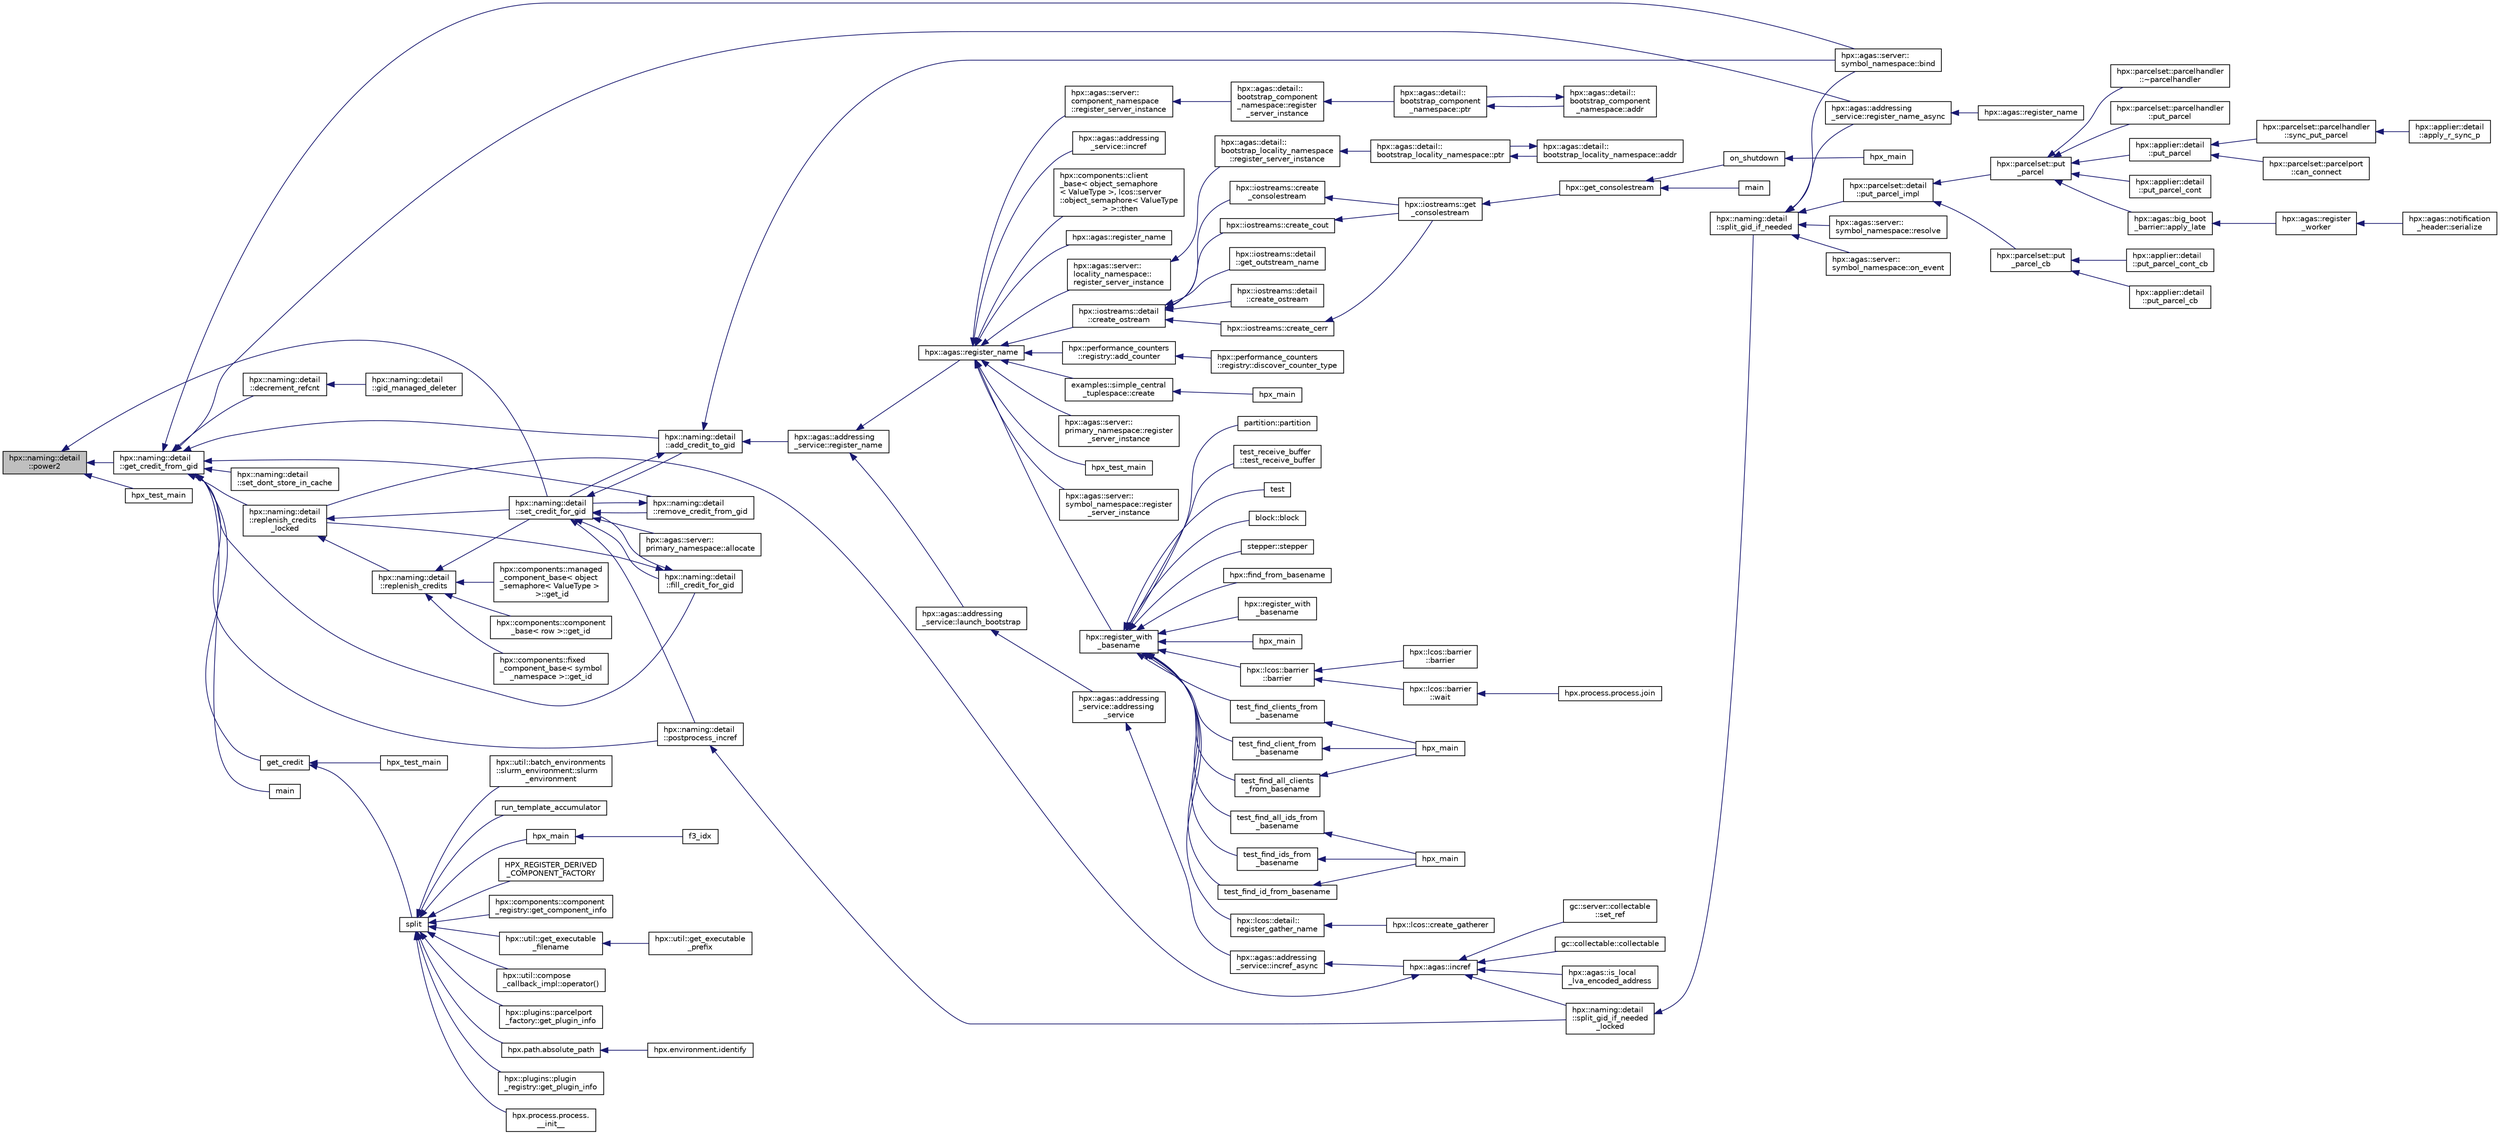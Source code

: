 digraph "hpx::naming::detail::power2"
{
  edge [fontname="Helvetica",fontsize="10",labelfontname="Helvetica",labelfontsize="10"];
  node [fontname="Helvetica",fontsize="10",shape=record];
  rankdir="LR";
  Node2208 [label="hpx::naming::detail\l::power2",height=0.2,width=0.4,color="black", fillcolor="grey75", style="filled", fontcolor="black"];
  Node2208 -> Node2209 [dir="back",color="midnightblue",fontsize="10",style="solid",fontname="Helvetica"];
  Node2209 [label="hpx::naming::detail\l::get_credit_from_gid",height=0.2,width=0.4,color="black", fillcolor="white", style="filled",URL="$d5/d18/namespacehpx_1_1naming_1_1detail.html#ae3d27efe8c838d79e29020ed7c9fa25f"];
  Node2209 -> Node2210 [dir="back",color="midnightblue",fontsize="10",style="solid",fontname="Helvetica"];
  Node2210 [label="hpx::agas::addressing\l_service::register_name_async",height=0.2,width=0.4,color="black", fillcolor="white", style="filled",URL="$db/d58/structhpx_1_1agas_1_1addressing__service.html#adfd0ce835927a3c0396b6fc9e9fbb3cf"];
  Node2210 -> Node2211 [dir="back",color="midnightblue",fontsize="10",style="solid",fontname="Helvetica"];
  Node2211 [label="hpx::agas::register_name",height=0.2,width=0.4,color="black", fillcolor="white", style="filled",URL="$dc/d54/namespacehpx_1_1agas.html#adc43905ef74ad9948375f3948b64fc2f"];
  Node2209 -> Node2212 [dir="back",color="midnightblue",fontsize="10",style="solid",fontname="Helvetica"];
  Node2212 [label="get_credit",height=0.2,width=0.4,color="black", fillcolor="white", style="filled",URL="$d6/d80/credit__exhaustion_8cpp.html#ae2c2669500f541428b27b615ec90009e"];
  Node2212 -> Node2213 [dir="back",color="midnightblue",fontsize="10",style="solid",fontname="Helvetica"];
  Node2213 [label="split",height=0.2,width=0.4,color="black", fillcolor="white", style="filled",URL="$d6/d80/credit__exhaustion_8cpp.html#a072578cb13455cb764cacd96311eda6b"];
  Node2213 -> Node2214 [dir="back",color="midnightblue",fontsize="10",style="solid",fontname="Helvetica"];
  Node2214 [label="hpx_main",height=0.2,width=0.4,color="black", fillcolor="white", style="filled",URL="$d4/d7b/hpx__start_8hpp.html#aefd26dd818037509b2241068d57e3e1d"];
  Node2214 -> Node2215 [dir="back",color="midnightblue",fontsize="10",style="solid",fontname="Helvetica"];
  Node2215 [label="f3_idx",height=0.2,width=0.4,color="black", fillcolor="white", style="filled",URL="$d8/dd8/fold_8cpp.html#ae40ec3e184971f36ec70b5d7bebecc64"];
  Node2213 -> Node2216 [dir="back",color="midnightblue",fontsize="10",style="solid",fontname="Helvetica"];
  Node2216 [label="HPX_REGISTER_DERIVED\l_COMPONENT_FACTORY",height=0.2,width=0.4,color="black", fillcolor="white", style="filled",URL="$d8/daf/arithmetics__counter_8cpp.html#a54fbbdc0d71389dab718b6e59589f4e5"];
  Node2213 -> Node2217 [dir="back",color="midnightblue",fontsize="10",style="solid",fontname="Helvetica"];
  Node2217 [label="hpx::components::component\l_registry::get_component_info",height=0.2,width=0.4,color="black", fillcolor="white", style="filled",URL="$de/da5/structhpx_1_1components_1_1component__registry.html#a12bb12c156afc3b514f5ae5aed45090f",tooltip="Return the ini-information for all contained components. "];
  Node2213 -> Node2218 [dir="back",color="midnightblue",fontsize="10",style="solid",fontname="Helvetica"];
  Node2218 [label="hpx::util::get_executable\l_filename",height=0.2,width=0.4,color="black", fillcolor="white", style="filled",URL="$df/dad/namespacehpx_1_1util.html#ae52352b653e62149ca19091af4fd22c9"];
  Node2218 -> Node2219 [dir="back",color="midnightblue",fontsize="10",style="solid",fontname="Helvetica"];
  Node2219 [label="hpx::util::get_executable\l_prefix",height=0.2,width=0.4,color="black", fillcolor="white", style="filled",URL="$df/dad/namespacehpx_1_1util.html#a8fe3b30c3533a1e2f50c3101aae6f72e"];
  Node2213 -> Node2220 [dir="back",color="midnightblue",fontsize="10",style="solid",fontname="Helvetica"];
  Node2220 [label="hpx::util::compose\l_callback_impl::operator()",height=0.2,width=0.4,color="black", fillcolor="white", style="filled",URL="$d0/d19/classhpx_1_1util_1_1compose__callback__impl.html#a18cb82da027db8bc0f85ca3f32f1912a"];
  Node2213 -> Node2221 [dir="back",color="midnightblue",fontsize="10",style="solid",fontname="Helvetica"];
  Node2221 [label="hpx::plugins::parcelport\l_factory::get_plugin_info",height=0.2,width=0.4,color="black", fillcolor="white", style="filled",URL="$d2/d50/structhpx_1_1plugins_1_1parcelport__factory.html#ae0bfc9ba44b48f0fab21ce8ad91f98aa"];
  Node2213 -> Node2222 [dir="back",color="midnightblue",fontsize="10",style="solid",fontname="Helvetica"];
  Node2222 [label="hpx.path.absolute_path",height=0.2,width=0.4,color="black", fillcolor="white", style="filled",URL="$d1/d2c/namespacehpx_1_1path.html#a1dbdcf517424ed5dc06b9bad1fad4049"];
  Node2222 -> Node2223 [dir="back",color="midnightblue",fontsize="10",style="solid",fontname="Helvetica"];
  Node2223 [label="hpx.environment.identify",height=0.2,width=0.4,color="black", fillcolor="white", style="filled",URL="$dd/d01/namespacehpx_1_1environment.html#a4c9b221f61aefe1efa8de3b6a78c5e24"];
  Node2213 -> Node2224 [dir="back",color="midnightblue",fontsize="10",style="solid",fontname="Helvetica"];
  Node2224 [label="hpx::plugins::plugin\l_registry::get_plugin_info",height=0.2,width=0.4,color="black", fillcolor="white", style="filled",URL="$d2/d92/structhpx_1_1plugins_1_1plugin__registry.html#ac91702c64cc8940454562390d79e341f",tooltip="Return the ini-information for all contained components. "];
  Node2213 -> Node2225 [dir="back",color="midnightblue",fontsize="10",style="solid",fontname="Helvetica"];
  Node2225 [label="hpx.process.process.\l__init__",height=0.2,width=0.4,color="black", fillcolor="white", style="filled",URL="$d3/d41/classhpx_1_1process_1_1process.html#a8c96317a0d57a9dfd75375b25e434b8b"];
  Node2213 -> Node2226 [dir="back",color="midnightblue",fontsize="10",style="solid",fontname="Helvetica"];
  Node2226 [label="hpx::util::batch_environments\l::slurm_environment::slurm\l_environment",height=0.2,width=0.4,color="black", fillcolor="white", style="filled",URL="$d6/d6c/structhpx_1_1util_1_1batch__environments_1_1slurm__environment.html#a7f8b4905f9cdf42827a12df05c711519"];
  Node2213 -> Node2227 [dir="back",color="midnightblue",fontsize="10",style="solid",fontname="Helvetica"];
  Node2227 [label="run_template_accumulator",height=0.2,width=0.4,color="black", fillcolor="white", style="filled",URL="$df/d93/template__accumulator__client_8cpp.html#a9cafe181e8071028fe20e072c15848e9"];
  Node2212 -> Node2228 [dir="back",color="midnightblue",fontsize="10",style="solid",fontname="Helvetica"];
  Node2228 [label="hpx_test_main",height=0.2,width=0.4,color="black", fillcolor="white", style="filled",URL="$d6/d80/credit__exhaustion_8cpp.html#a9a1c75cfa4bc8637fb9e22dfdca0891a"];
  Node2209 -> Node2229 [dir="back",color="midnightblue",fontsize="10",style="solid",fontname="Helvetica"];
  Node2229 [label="main",height=0.2,width=0.4,color="black", fillcolor="white", style="filled",URL="$da/dde/future__serialization__1898_8cpp.html#ae66f6b31b5ad750f1fe042a706a4e3d4"];
  Node2209 -> Node2230 [dir="back",color="midnightblue",fontsize="10",style="solid",fontname="Helvetica"];
  Node2230 [label="hpx::naming::detail\l::decrement_refcnt",height=0.2,width=0.4,color="black", fillcolor="white", style="filled",URL="$d5/d18/namespacehpx_1_1naming_1_1detail.html#a63ddb380473bdb8a186686ffe718b6e2"];
  Node2230 -> Node2231 [dir="back",color="midnightblue",fontsize="10",style="solid",fontname="Helvetica"];
  Node2231 [label="hpx::naming::detail\l::gid_managed_deleter",height=0.2,width=0.4,color="black", fillcolor="white", style="filled",URL="$d5/d18/namespacehpx_1_1naming_1_1detail.html#a4a5ba88a0340322e30f2d7b160a4568f"];
  Node2209 -> Node2232 [dir="back",color="midnightblue",fontsize="10",style="solid",fontname="Helvetica"];
  Node2232 [label="hpx::naming::detail\l::postprocess_incref",height=0.2,width=0.4,color="black", fillcolor="white", style="filled",URL="$d5/d18/namespacehpx_1_1naming_1_1detail.html#a9d2708b2b1a4087d64195137b077ef1d"];
  Node2232 -> Node2233 [dir="back",color="midnightblue",fontsize="10",style="solid",fontname="Helvetica"];
  Node2233 [label="hpx::naming::detail\l::split_gid_if_needed\l_locked",height=0.2,width=0.4,color="black", fillcolor="white", style="filled",URL="$d5/d18/namespacehpx_1_1naming_1_1detail.html#a8a41d874bb719f702a76d483293d9d56"];
  Node2233 -> Node2234 [dir="back",color="midnightblue",fontsize="10",style="solid",fontname="Helvetica"];
  Node2234 [label="hpx::naming::detail\l::split_gid_if_needed",height=0.2,width=0.4,color="black", fillcolor="white", style="filled",URL="$d5/d18/namespacehpx_1_1naming_1_1detail.html#a106949fcb9087fb6bdca67d048d6568f"];
  Node2234 -> Node2210 [dir="back",color="midnightblue",fontsize="10",style="solid",fontname="Helvetica"];
  Node2234 -> Node2235 [dir="back",color="midnightblue",fontsize="10",style="solid",fontname="Helvetica"];
  Node2235 [label="hpx::parcelset::detail\l::put_parcel_impl",height=0.2,width=0.4,color="black", fillcolor="white", style="filled",URL="$dc/d4e/namespacehpx_1_1parcelset_1_1detail.html#a0dfe29365976960c7f5db6388e8ce603"];
  Node2235 -> Node2236 [dir="back",color="midnightblue",fontsize="10",style="solid",fontname="Helvetica"];
  Node2236 [label="hpx::parcelset::put\l_parcel",height=0.2,width=0.4,color="black", fillcolor="white", style="filled",URL="$d4/d41/namespacehpx_1_1parcelset.html#a53a9f5c6cf260dc8d06d194c96182b65"];
  Node2236 -> Node2237 [dir="back",color="midnightblue",fontsize="10",style="solid",fontname="Helvetica"];
  Node2237 [label="hpx::applier::detail\l::put_parcel",height=0.2,width=0.4,color="black", fillcolor="white", style="filled",URL="$d1/d2a/namespacehpx_1_1applier_1_1detail.html#a4d568b8071bb894a09fabfba232c2663"];
  Node2237 -> Node2238 [dir="back",color="midnightblue",fontsize="10",style="solid",fontname="Helvetica"];
  Node2238 [label="hpx::parcelset::parcelhandler\l::sync_put_parcel",height=0.2,width=0.4,color="black", fillcolor="white", style="filled",URL="$d4/d2f/classhpx_1_1parcelset_1_1parcelhandler.html#ad478f8b244ec822fcbcb84aa67b17497"];
  Node2238 -> Node2239 [dir="back",color="midnightblue",fontsize="10",style="solid",fontname="Helvetica"];
  Node2239 [label="hpx::applier::detail\l::apply_r_sync_p",height=0.2,width=0.4,color="black", fillcolor="white", style="filled",URL="$d1/d2a/namespacehpx_1_1applier_1_1detail.html#ab69485311adeb590afa621a4b4be595d"];
  Node2237 -> Node2240 [dir="back",color="midnightblue",fontsize="10",style="solid",fontname="Helvetica"];
  Node2240 [label="hpx::parcelset::parcelport\l::can_connect",height=0.2,width=0.4,color="black", fillcolor="white", style="filled",URL="$d9/d67/classhpx_1_1parcelset_1_1parcelport.html#a68bd6750625124e4de6309e74283a767"];
  Node2236 -> Node2241 [dir="back",color="midnightblue",fontsize="10",style="solid",fontname="Helvetica"];
  Node2241 [label="hpx::applier::detail\l::put_parcel_cont",height=0.2,width=0.4,color="black", fillcolor="white", style="filled",URL="$d1/d2a/namespacehpx_1_1applier_1_1detail.html#aa5119ce6a8f642d2bacf23dc42ade0f9"];
  Node2236 -> Node2242 [dir="back",color="midnightblue",fontsize="10",style="solid",fontname="Helvetica"];
  Node2242 [label="hpx::agas::big_boot\l_barrier::apply_late",height=0.2,width=0.4,color="black", fillcolor="white", style="filled",URL="$d8/db6/structhpx_1_1agas_1_1big__boot__barrier.html#a9148a04a25bea5a37d77b3ff20e1ebfb"];
  Node2242 -> Node2243 [dir="back",color="midnightblue",fontsize="10",style="solid",fontname="Helvetica"];
  Node2243 [label="hpx::agas::register\l_worker",height=0.2,width=0.4,color="black", fillcolor="white", style="filled",URL="$dc/d54/namespacehpx_1_1agas.html#a3c98dc053a97fca0f3f3b5719d9f8336"];
  Node2243 -> Node2244 [dir="back",color="midnightblue",fontsize="10",style="solid",fontname="Helvetica"];
  Node2244 [label="hpx::agas::notification\l_header::serialize",height=0.2,width=0.4,color="black", fillcolor="white", style="filled",URL="$de/dae/structhpx_1_1agas_1_1notification__header.html#aa028cf0e80baf9259523c340c4568634"];
  Node2236 -> Node2245 [dir="back",color="midnightblue",fontsize="10",style="solid",fontname="Helvetica"];
  Node2245 [label="hpx::parcelset::parcelhandler\l::~parcelhandler",height=0.2,width=0.4,color="black", fillcolor="white", style="filled",URL="$d4/d2f/classhpx_1_1parcelset_1_1parcelhandler.html#a938c1c4259b1be845dc0197465969a17"];
  Node2236 -> Node2246 [dir="back",color="midnightblue",fontsize="10",style="solid",fontname="Helvetica"];
  Node2246 [label="hpx::parcelset::parcelhandler\l::put_parcel",height=0.2,width=0.4,color="black", fillcolor="white", style="filled",URL="$d4/d2f/classhpx_1_1parcelset_1_1parcelhandler.html#aad45344f98c3f15456325c7270ae5ade"];
  Node2235 -> Node2247 [dir="back",color="midnightblue",fontsize="10",style="solid",fontname="Helvetica"];
  Node2247 [label="hpx::parcelset::put\l_parcel_cb",height=0.2,width=0.4,color="black", fillcolor="white", style="filled",URL="$d4/d41/namespacehpx_1_1parcelset.html#a44a60f48094a44cbb7f52b7807dc56ff"];
  Node2247 -> Node2248 [dir="back",color="midnightblue",fontsize="10",style="solid",fontname="Helvetica"];
  Node2248 [label="hpx::applier::detail\l::put_parcel_cb",height=0.2,width=0.4,color="black", fillcolor="white", style="filled",URL="$d1/d2a/namespacehpx_1_1applier_1_1detail.html#a96b7471f7a59fa4d3d298e562507c339"];
  Node2247 -> Node2249 [dir="back",color="midnightblue",fontsize="10",style="solid",fontname="Helvetica"];
  Node2249 [label="hpx::applier::detail\l::put_parcel_cont_cb",height=0.2,width=0.4,color="black", fillcolor="white", style="filled",URL="$d1/d2a/namespacehpx_1_1applier_1_1detail.html#acb5d7569cd53998c51e4b48f09d62e83"];
  Node2234 -> Node2250 [dir="back",color="midnightblue",fontsize="10",style="solid",fontname="Helvetica"];
  Node2250 [label="hpx::agas::server::\lsymbol_namespace::bind",height=0.2,width=0.4,color="black", fillcolor="white", style="filled",URL="$dc/da6/structhpx_1_1agas_1_1server_1_1symbol__namespace.html#a229ead0876ac8c5754793a2ca68de559"];
  Node2234 -> Node2251 [dir="back",color="midnightblue",fontsize="10",style="solid",fontname="Helvetica"];
  Node2251 [label="hpx::agas::server::\lsymbol_namespace::resolve",height=0.2,width=0.4,color="black", fillcolor="white", style="filled",URL="$dc/da6/structhpx_1_1agas_1_1server_1_1symbol__namespace.html#aec3fc24e40dc96142eb77537945e92d5"];
  Node2234 -> Node2252 [dir="back",color="midnightblue",fontsize="10",style="solid",fontname="Helvetica"];
  Node2252 [label="hpx::agas::server::\lsymbol_namespace::on_event",height=0.2,width=0.4,color="black", fillcolor="white", style="filled",URL="$dc/da6/structhpx_1_1agas_1_1server_1_1symbol__namespace.html#abbfcf18e8d40612e4fa618a39a2fc492"];
  Node2209 -> Node2253 [dir="back",color="midnightblue",fontsize="10",style="solid",fontname="Helvetica"];
  Node2253 [label="hpx::naming::detail\l::replenish_credits\l_locked",height=0.2,width=0.4,color="black", fillcolor="white", style="filled",URL="$d5/d18/namespacehpx_1_1naming_1_1detail.html#a011ed4fa9a2f4d4319adc54943fa03d6"];
  Node2253 -> Node2254 [dir="back",color="midnightblue",fontsize="10",style="solid",fontname="Helvetica"];
  Node2254 [label="hpx::naming::detail\l::replenish_credits",height=0.2,width=0.4,color="black", fillcolor="white", style="filled",URL="$d5/d18/namespacehpx_1_1naming_1_1detail.html#aab806d937bd01894af129d3d3cbb22f4"];
  Node2254 -> Node2255 [dir="back",color="midnightblue",fontsize="10",style="solid",fontname="Helvetica"];
  Node2255 [label="hpx::components::component\l_base\< row \>::get_id",height=0.2,width=0.4,color="black", fillcolor="white", style="filled",URL="$d2/de6/classhpx_1_1components_1_1component__base.html#a4c8fd93514039bdf01c48d66d82b19cd"];
  Node2254 -> Node2256 [dir="back",color="midnightblue",fontsize="10",style="solid",fontname="Helvetica"];
  Node2256 [label="hpx::components::fixed\l_component_base\< symbol\l_namespace \>::get_id",height=0.2,width=0.4,color="black", fillcolor="white", style="filled",URL="$df/dfd/classhpx_1_1components_1_1fixed__component__base.html#a3066d2c2779a65cd20ce98b87e4dd4c2"];
  Node2254 -> Node2257 [dir="back",color="midnightblue",fontsize="10",style="solid",fontname="Helvetica"];
  Node2257 [label="hpx::components::managed\l_component_base\< object\l_semaphore\< ValueType \>\l \>::get_id",height=0.2,width=0.4,color="black", fillcolor="white", style="filled",URL="$d1/d7b/classhpx_1_1components_1_1managed__component__base.html#ac026850ad861e1da5393943cf5751708"];
  Node2254 -> Node2258 [dir="back",color="midnightblue",fontsize="10",style="solid",fontname="Helvetica"];
  Node2258 [label="hpx::naming::detail\l::set_credit_for_gid",height=0.2,width=0.4,color="black", fillcolor="white", style="filled",URL="$d5/d18/namespacehpx_1_1naming_1_1detail.html#a87703193ff814a4e1c912e98e655ec51"];
  Node2258 -> Node2232 [dir="back",color="midnightblue",fontsize="10",style="solid",fontname="Helvetica"];
  Node2258 -> Node2259 [dir="back",color="midnightblue",fontsize="10",style="solid",fontname="Helvetica"];
  Node2259 [label="hpx::naming::detail\l::add_credit_to_gid",height=0.2,width=0.4,color="black", fillcolor="white", style="filled",URL="$d5/d18/namespacehpx_1_1naming_1_1detail.html#ab13848a91587535a393be4def980e832"];
  Node2259 -> Node2260 [dir="back",color="midnightblue",fontsize="10",style="solid",fontname="Helvetica"];
  Node2260 [label="hpx::agas::addressing\l_service::register_name",height=0.2,width=0.4,color="black", fillcolor="white", style="filled",URL="$db/d58/structhpx_1_1agas_1_1addressing__service.html#a5929d7fd681a5ed692bfbeaa503fc32d",tooltip="Register a global name with a global address (id) "];
  Node2260 -> Node2261 [dir="back",color="midnightblue",fontsize="10",style="solid",fontname="Helvetica"];
  Node2261 [label="hpx::agas::addressing\l_service::launch_bootstrap",height=0.2,width=0.4,color="black", fillcolor="white", style="filled",URL="$db/d58/structhpx_1_1agas_1_1addressing__service.html#a664380be3597d3ca31677b2ae5800e76"];
  Node2261 -> Node2262 [dir="back",color="midnightblue",fontsize="10",style="solid",fontname="Helvetica"];
  Node2262 [label="hpx::agas::addressing\l_service::addressing\l_service",height=0.2,width=0.4,color="black", fillcolor="white", style="filled",URL="$db/d58/structhpx_1_1agas_1_1addressing__service.html#a4cd885b12c530009f44f7372c197d54f"];
  Node2262 -> Node2263 [dir="back",color="midnightblue",fontsize="10",style="solid",fontname="Helvetica"];
  Node2263 [label="hpx::agas::addressing\l_service::incref_async",height=0.2,width=0.4,color="black", fillcolor="white", style="filled",URL="$db/d58/structhpx_1_1agas_1_1addressing__service.html#adae9df2634cf648f129f203c3678c1c1",tooltip="Increment the global reference count for the given id. "];
  Node2263 -> Node2264 [dir="back",color="midnightblue",fontsize="10",style="solid",fontname="Helvetica"];
  Node2264 [label="hpx::agas::incref",height=0.2,width=0.4,color="black", fillcolor="white", style="filled",URL="$dc/d54/namespacehpx_1_1agas.html#aad81d2ea721c1a5692e243ef07bf164f"];
  Node2264 -> Node2265 [dir="back",color="midnightblue",fontsize="10",style="solid",fontname="Helvetica"];
  Node2265 [label="hpx::agas::is_local\l_lva_encoded_address",height=0.2,width=0.4,color="black", fillcolor="white", style="filled",URL="$dc/d54/namespacehpx_1_1agas.html#abb5e5584ed3b536ace8e3f58415e24c2"];
  Node2264 -> Node2266 [dir="back",color="midnightblue",fontsize="10",style="solid",fontname="Helvetica"];
  Node2266 [label="gc::server::collectable\l::set_ref",height=0.2,width=0.4,color="black", fillcolor="white", style="filled",URL="$da/d76/structgc_1_1server_1_1collectable.html#a8e123e39f5a85da593dc15b5f872748d"];
  Node2264 -> Node2267 [dir="back",color="midnightblue",fontsize="10",style="solid",fontname="Helvetica"];
  Node2267 [label="gc::collectable::collectable",height=0.2,width=0.4,color="black", fillcolor="white", style="filled",URL="$da/d23/structgc_1_1collectable.html#a9ac791be34891330ff8192ac2ef68c7c"];
  Node2264 -> Node2233 [dir="back",color="midnightblue",fontsize="10",style="solid",fontname="Helvetica"];
  Node2264 -> Node2253 [dir="back",color="midnightblue",fontsize="10",style="solid",fontname="Helvetica"];
  Node2260 -> Node2268 [dir="back",color="midnightblue",fontsize="10",style="solid",fontname="Helvetica"];
  Node2268 [label="hpx::agas::register_name",height=0.2,width=0.4,color="black", fillcolor="white", style="filled",URL="$dc/d54/namespacehpx_1_1agas.html#a3812793adbf5e7d8c6b468595ac0823f"];
  Node2268 -> Node2269 [dir="back",color="midnightblue",fontsize="10",style="solid",fontname="Helvetica"];
  Node2269 [label="hpx::register_with\l_basename",height=0.2,width=0.4,color="black", fillcolor="white", style="filled",URL="$d8/d83/namespacehpx.html#acf88178dc8c98cb0d7396325b3ccffdd",tooltip="Register the given id using the given base name. "];
  Node2269 -> Node2270 [dir="back",color="midnightblue",fontsize="10",style="solid",fontname="Helvetica"];
  Node2270 [label="stepper::stepper",height=0.2,width=0.4,color="black", fillcolor="white", style="filled",URL="$d0/da6/structstepper.html#a3d3b661e2502d80c80775c190f5585e2"];
  Node2269 -> Node2271 [dir="back",color="midnightblue",fontsize="10",style="solid",fontname="Helvetica"];
  Node2271 [label="hpx::lcos::barrier\l::barrier",height=0.2,width=0.4,color="black", fillcolor="white", style="filled",URL="$d9/dab/classhpx_1_1lcos_1_1barrier.html#ae8e5bad1b2828970404b5d280137d579"];
  Node2271 -> Node2272 [dir="back",color="midnightblue",fontsize="10",style="solid",fontname="Helvetica"];
  Node2272 [label="hpx::lcos::barrier\l::barrier",height=0.2,width=0.4,color="black", fillcolor="white", style="filled",URL="$d9/dab/classhpx_1_1lcos_1_1barrier.html#a8a9fc05508fad7cd1d8014bee0e1d221"];
  Node2271 -> Node2273 [dir="back",color="midnightblue",fontsize="10",style="solid",fontname="Helvetica"];
  Node2273 [label="hpx::lcos::barrier\l::wait",height=0.2,width=0.4,color="black", fillcolor="white", style="filled",URL="$d9/dab/classhpx_1_1lcos_1_1barrier.html#a1fcac5ce49dd1b9800affc8c8b84e4c9"];
  Node2273 -> Node2274 [dir="back",color="midnightblue",fontsize="10",style="solid",fontname="Helvetica"];
  Node2274 [label="hpx.process.process.join",height=0.2,width=0.4,color="black", fillcolor="white", style="filled",URL="$d3/d41/classhpx_1_1process_1_1process.html#acc7ec4687f3bf5ae121ef7b494d991d8"];
  Node2269 -> Node2275 [dir="back",color="midnightblue",fontsize="10",style="solid",fontname="Helvetica"];
  Node2275 [label="hpx::find_from_basename",height=0.2,width=0.4,color="black", fillcolor="white", style="filled",URL="$d8/d83/namespacehpx.html#a02d4c4317d9d663b22c2e47aab0b56df",tooltip="Return registered id from the given base name and sequence number. "];
  Node2269 -> Node2276 [dir="back",color="midnightblue",fontsize="10",style="solid",fontname="Helvetica"];
  Node2276 [label="hpx::register_with\l_basename",height=0.2,width=0.4,color="black", fillcolor="white", style="filled",URL="$d8/d83/namespacehpx.html#a09a6c6ffc84d21df225c3f5730de31d0"];
  Node2269 -> Node2277 [dir="back",color="midnightblue",fontsize="10",style="solid",fontname="Helvetica"];
  Node2277 [label="hpx_main",height=0.2,width=0.4,color="black", fillcolor="white", style="filled",URL="$db/d8d/duplicate__id__registration__1596_8cpp.html#aefd26dd818037509b2241068d57e3e1d"];
  Node2269 -> Node2278 [dir="back",color="midnightblue",fontsize="10",style="solid",fontname="Helvetica"];
  Node2278 [label="test_find_all_clients\l_from_basename",height=0.2,width=0.4,color="black", fillcolor="white", style="filled",URL="$dc/d15/find__clients__from__prefix_8cpp.html#aa57a9747db04f3feb78e2e423232d1f9"];
  Node2278 -> Node2279 [dir="back",color="midnightblue",fontsize="10",style="solid",fontname="Helvetica"];
  Node2279 [label="hpx_main",height=0.2,width=0.4,color="black", fillcolor="white", style="filled",URL="$dc/d15/find__clients__from__prefix_8cpp.html#aefd26dd818037509b2241068d57e3e1d"];
  Node2269 -> Node2280 [dir="back",color="midnightblue",fontsize="10",style="solid",fontname="Helvetica"];
  Node2280 [label="test_find_clients_from\l_basename",height=0.2,width=0.4,color="black", fillcolor="white", style="filled",URL="$dc/d15/find__clients__from__prefix_8cpp.html#a6fef840f56014443521cc99c2d9d781c"];
  Node2280 -> Node2279 [dir="back",color="midnightblue",fontsize="10",style="solid",fontname="Helvetica"];
  Node2269 -> Node2281 [dir="back",color="midnightblue",fontsize="10",style="solid",fontname="Helvetica"];
  Node2281 [label="test_find_client_from\l_basename",height=0.2,width=0.4,color="black", fillcolor="white", style="filled",URL="$dc/d15/find__clients__from__prefix_8cpp.html#a61a7f45bc9dd018d57ea2230824dab25"];
  Node2281 -> Node2279 [dir="back",color="midnightblue",fontsize="10",style="solid",fontname="Helvetica"];
  Node2269 -> Node2282 [dir="back",color="midnightblue",fontsize="10",style="solid",fontname="Helvetica"];
  Node2282 [label="test_find_all_ids_from\l_basename",height=0.2,width=0.4,color="black", fillcolor="white", style="filled",URL="$dc/df3/find__ids__from__prefix_8cpp.html#a369302d85871c563e109f575d4c3d29c"];
  Node2282 -> Node2283 [dir="back",color="midnightblue",fontsize="10",style="solid",fontname="Helvetica"];
  Node2283 [label="hpx_main",height=0.2,width=0.4,color="black", fillcolor="white", style="filled",URL="$dc/df3/find__ids__from__prefix_8cpp.html#aefd26dd818037509b2241068d57e3e1d"];
  Node2269 -> Node2284 [dir="back",color="midnightblue",fontsize="10",style="solid",fontname="Helvetica"];
  Node2284 [label="test_find_ids_from\l_basename",height=0.2,width=0.4,color="black", fillcolor="white", style="filled",URL="$dc/df3/find__ids__from__prefix_8cpp.html#a4526a7a41c258e2aedcdabd4ece4f4ba"];
  Node2284 -> Node2283 [dir="back",color="midnightblue",fontsize="10",style="solid",fontname="Helvetica"];
  Node2269 -> Node2285 [dir="back",color="midnightblue",fontsize="10",style="solid",fontname="Helvetica"];
  Node2285 [label="test_find_id_from_basename",height=0.2,width=0.4,color="black", fillcolor="white", style="filled",URL="$dc/df3/find__ids__from__prefix_8cpp.html#a35b932e250f78d774db87c971e42adce"];
  Node2285 -> Node2283 [dir="back",color="midnightblue",fontsize="10",style="solid",fontname="Helvetica"];
  Node2269 -> Node2286 [dir="back",color="midnightblue",fontsize="10",style="solid",fontname="Helvetica"];
  Node2286 [label="hpx::lcos::detail::\lregister_gather_name",height=0.2,width=0.4,color="black", fillcolor="white", style="filled",URL="$d4/d6c/namespacehpx_1_1lcos_1_1detail.html#afb3d3eafe04150308d004869a96242b3"];
  Node2286 -> Node2287 [dir="back",color="midnightblue",fontsize="10",style="solid",fontname="Helvetica"];
  Node2287 [label="hpx::lcos::create_gatherer",height=0.2,width=0.4,color="black", fillcolor="white", style="filled",URL="$d2/dc9/namespacehpx_1_1lcos.html#aaa3e2a825ca566eee4e3c0cfc19b5dc3"];
  Node2269 -> Node2288 [dir="back",color="midnightblue",fontsize="10",style="solid",fontname="Helvetica"];
  Node2288 [label="partition::partition",height=0.2,width=0.4,color="black", fillcolor="white", style="filled",URL="$d3/d98/structpartition.html#a949115c70a8ed7802ec756677063507b"];
  Node2269 -> Node2289 [dir="back",color="midnightblue",fontsize="10",style="solid",fontname="Helvetica"];
  Node2289 [label="test_receive_buffer\l::test_receive_buffer",height=0.2,width=0.4,color="black", fillcolor="white", style="filled",URL="$d1/d2e/structtest__receive__buffer.html#a501e8703c3a9d33b23c67cc3782a3052"];
  Node2269 -> Node2290 [dir="back",color="midnightblue",fontsize="10",style="solid",fontname="Helvetica"];
  Node2290 [label="test",height=0.2,width=0.4,color="black", fillcolor="white", style="filled",URL="$db/d95/register__with__basename__1804_8cpp.html#ae1a3968e7947464bee7714f6d43b7002"];
  Node2269 -> Node2291 [dir="back",color="midnightblue",fontsize="10",style="solid",fontname="Helvetica"];
  Node2291 [label="block::block",height=0.2,width=0.4,color="black", fillcolor="white", style="filled",URL="$d1/d7f/structblock.html#ad2fe04030b850ffa3f213c85f848c0c9"];
  Node2268 -> Node2292 [dir="back",color="midnightblue",fontsize="10",style="solid",fontname="Helvetica"];
  Node2292 [label="hpx::agas::addressing\l_service::incref",height=0.2,width=0.4,color="black", fillcolor="white", style="filled",URL="$db/d58/structhpx_1_1agas_1_1addressing__service.html#a77add8ef493b3ff577876bbbde8b2ead"];
  Node2268 -> Node2293 [dir="back",color="midnightblue",fontsize="10",style="solid",fontname="Helvetica"];
  Node2293 [label="hpx::components::client\l_base\< object_semaphore\l\< ValueType \>, lcos::server\l::object_semaphore\< ValueType\l \> \>::then",height=0.2,width=0.4,color="black", fillcolor="white", style="filled",URL="$d9/dad/classhpx_1_1components_1_1client__base.html#a195e205b5917c50455e9eab169045a2f"];
  Node2268 -> Node2294 [dir="back",color="midnightblue",fontsize="10",style="solid",fontname="Helvetica"];
  Node2294 [label="hpx::agas::server::\lcomponent_namespace\l::register_server_instance",height=0.2,width=0.4,color="black", fillcolor="white", style="filled",URL="$d4/dc8/structhpx_1_1agas_1_1server_1_1component__namespace.html#aa114cf679cc56f70c05ab18aff971ecb"];
  Node2294 -> Node2295 [dir="back",color="midnightblue",fontsize="10",style="solid",fontname="Helvetica"];
  Node2295 [label="hpx::agas::detail::\lbootstrap_component\l_namespace::register\l_server_instance",height=0.2,width=0.4,color="black", fillcolor="white", style="filled",URL="$d4/db7/structhpx_1_1agas_1_1detail_1_1bootstrap__component__namespace.html#abbc31dcbeb87361092d40afcfbd456b8"];
  Node2295 -> Node2296 [dir="back",color="midnightblue",fontsize="10",style="solid",fontname="Helvetica"];
  Node2296 [label="hpx::agas::detail::\lbootstrap_component\l_namespace::ptr",height=0.2,width=0.4,color="black", fillcolor="white", style="filled",URL="$d4/db7/structhpx_1_1agas_1_1detail_1_1bootstrap__component__namespace.html#a2ddc1b51e40d6b5c32f7eeba52a7527d"];
  Node2296 -> Node2297 [dir="back",color="midnightblue",fontsize="10",style="solid",fontname="Helvetica"];
  Node2297 [label="hpx::agas::detail::\lbootstrap_component\l_namespace::addr",height=0.2,width=0.4,color="black", fillcolor="white", style="filled",URL="$d4/db7/structhpx_1_1agas_1_1detail_1_1bootstrap__component__namespace.html#a4947343cef580d3a72f9fcb6803a54b1"];
  Node2297 -> Node2296 [dir="back",color="midnightblue",fontsize="10",style="solid",fontname="Helvetica"];
  Node2268 -> Node2298 [dir="back",color="midnightblue",fontsize="10",style="solid",fontname="Helvetica"];
  Node2298 [label="hpx::agas::register_name",height=0.2,width=0.4,color="black", fillcolor="white", style="filled",URL="$dc/d54/namespacehpx_1_1agas.html#a2430195ce3eb5a044693ffff42ac4124"];
  Node2268 -> Node2299 [dir="back",color="midnightblue",fontsize="10",style="solid",fontname="Helvetica"];
  Node2299 [label="hpx::agas::server::\llocality_namespace::\lregister_server_instance",height=0.2,width=0.4,color="black", fillcolor="white", style="filled",URL="$dc/d72/structhpx_1_1agas_1_1server_1_1locality__namespace.html#af1491746c7368e3824c99bc100f18734"];
  Node2299 -> Node2300 [dir="back",color="midnightblue",fontsize="10",style="solid",fontname="Helvetica"];
  Node2300 [label="hpx::agas::detail::\lbootstrap_locality_namespace\l::register_server_instance",height=0.2,width=0.4,color="black", fillcolor="white", style="filled",URL="$d2/d28/structhpx_1_1agas_1_1detail_1_1bootstrap__locality__namespace.html#ae300573bed5ba4de244854736bc93372"];
  Node2300 -> Node2301 [dir="back",color="midnightblue",fontsize="10",style="solid",fontname="Helvetica"];
  Node2301 [label="hpx::agas::detail::\lbootstrap_locality_namespace::ptr",height=0.2,width=0.4,color="black", fillcolor="white", style="filled",URL="$d2/d28/structhpx_1_1agas_1_1detail_1_1bootstrap__locality__namespace.html#a5d4dcef228d9a8e6040f2e404546a7b8"];
  Node2301 -> Node2302 [dir="back",color="midnightblue",fontsize="10",style="solid",fontname="Helvetica"];
  Node2302 [label="hpx::agas::detail::\lbootstrap_locality_namespace::addr",height=0.2,width=0.4,color="black", fillcolor="white", style="filled",URL="$d2/d28/structhpx_1_1agas_1_1detail_1_1bootstrap__locality__namespace.html#a6a5b1a39f25283d49aae9a42b5c4388a"];
  Node2302 -> Node2301 [dir="back",color="midnightblue",fontsize="10",style="solid",fontname="Helvetica"];
  Node2268 -> Node2303 [dir="back",color="midnightblue",fontsize="10",style="solid",fontname="Helvetica"];
  Node2303 [label="hpx::agas::server::\lprimary_namespace::register\l_server_instance",height=0.2,width=0.4,color="black", fillcolor="white", style="filled",URL="$d7/d3a/structhpx_1_1agas_1_1server_1_1primary__namespace.html#a8d3a53331e87a1a6a16a53a0f5c5d759"];
  Node2268 -> Node2304 [dir="back",color="midnightblue",fontsize="10",style="solid",fontname="Helvetica"];
  Node2304 [label="hpx_test_main",height=0.2,width=0.4,color="black", fillcolor="white", style="filled",URL="$d9/deb/refcnted__symbol__to__local__object_8cpp.html#a9a1c75cfa4bc8637fb9e22dfdca0891a"];
  Node2268 -> Node2305 [dir="back",color="midnightblue",fontsize="10",style="solid",fontname="Helvetica"];
  Node2305 [label="hpx::performance_counters\l::registry::add_counter",height=0.2,width=0.4,color="black", fillcolor="white", style="filled",URL="$d2/d02/classhpx_1_1performance__counters_1_1registry.html#a161780fff85c669515be3253f0e29fa5",tooltip="Add an existing performance counter instance to the registry. "];
  Node2305 -> Node2306 [dir="back",color="midnightblue",fontsize="10",style="solid",fontname="Helvetica"];
  Node2306 [label="hpx::performance_counters\l::registry::discover_counter_type",height=0.2,width=0.4,color="black", fillcolor="white", style="filled",URL="$d2/d02/classhpx_1_1performance__counters_1_1registry.html#af060ad9ba59fefe302c89bd8e80227d9"];
  Node2268 -> Node2307 [dir="back",color="midnightblue",fontsize="10",style="solid",fontname="Helvetica"];
  Node2307 [label="examples::simple_central\l_tuplespace::create",height=0.2,width=0.4,color="black", fillcolor="white", style="filled",URL="$d5/d1b/classexamples_1_1simple__central__tuplespace.html#a56c807f1fdd13e282e0ab8f45fdcf0b7"];
  Node2307 -> Node2308 [dir="back",color="midnightblue",fontsize="10",style="solid",fontname="Helvetica"];
  Node2308 [label="hpx_main",height=0.2,width=0.4,color="black", fillcolor="white", style="filled",URL="$d1/d7b/simple__central__tuplespace__client_8cpp.html#aefd26dd818037509b2241068d57e3e1d"];
  Node2268 -> Node2309 [dir="back",color="midnightblue",fontsize="10",style="solid",fontname="Helvetica"];
  Node2309 [label="hpx::iostreams::detail\l::create_ostream",height=0.2,width=0.4,color="black", fillcolor="white", style="filled",URL="$de/d26/namespacehpx_1_1iostreams_1_1detail.html#a2532c6c409d765cc96f0f062dd1807ea"];
  Node2309 -> Node2310 [dir="back",color="midnightblue",fontsize="10",style="solid",fontname="Helvetica"];
  Node2310 [label="hpx::iostreams::detail\l::get_outstream_name",height=0.2,width=0.4,color="black", fillcolor="white", style="filled",URL="$de/d26/namespacehpx_1_1iostreams_1_1detail.html#a4e5f42733aacfd1b6f845141cc8bd755"];
  Node2309 -> Node2311 [dir="back",color="midnightblue",fontsize="10",style="solid",fontname="Helvetica"];
  Node2311 [label="hpx::iostreams::detail\l::create_ostream",height=0.2,width=0.4,color="black", fillcolor="white", style="filled",URL="$de/d26/namespacehpx_1_1iostreams_1_1detail.html#a6a1ed0a7709d7cba5b0feb9d3752fb31"];
  Node2309 -> Node2312 [dir="back",color="midnightblue",fontsize="10",style="solid",fontname="Helvetica"];
  Node2312 [label="hpx::iostreams::create_cout",height=0.2,width=0.4,color="black", fillcolor="white", style="filled",URL="$dd/d1d/namespacehpx_1_1iostreams.html#a9a178fadf70f9b3c6f74274409a7bc69"];
  Node2312 -> Node2313 [dir="back",color="midnightblue",fontsize="10",style="solid",fontname="Helvetica"];
  Node2313 [label="hpx::iostreams::get\l_consolestream",height=0.2,width=0.4,color="black", fillcolor="white", style="filled",URL="$dd/d1d/namespacehpx_1_1iostreams.html#ac4a2ed792a4f5bdcb286ba83f5cd261d"];
  Node2313 -> Node2314 [dir="back",color="midnightblue",fontsize="10",style="solid",fontname="Helvetica"];
  Node2314 [label="hpx::get_consolestream",height=0.2,width=0.4,color="black", fillcolor="white", style="filled",URL="$d8/d83/namespacehpx.html#af305e0b2731f998440d87c7500187a11"];
  Node2314 -> Node2315 [dir="back",color="midnightblue",fontsize="10",style="solid",fontname="Helvetica"];
  Node2315 [label="main",height=0.2,width=0.4,color="black", fillcolor="white", style="filled",URL="$db/dd0/lost__output__2236_8cpp.html#a3c04138a5bfe5d72780bb7e82a18e627"];
  Node2314 -> Node2316 [dir="back",color="midnightblue",fontsize="10",style="solid",fontname="Helvetica"];
  Node2316 [label="on_shutdown",height=0.2,width=0.4,color="black", fillcolor="white", style="filled",URL="$de/d67/no__output__1173_8cpp.html#ada3655c097ed162539aadedb0de3673b"];
  Node2316 -> Node2317 [dir="back",color="midnightblue",fontsize="10",style="solid",fontname="Helvetica"];
  Node2317 [label="hpx_main",height=0.2,width=0.4,color="black", fillcolor="white", style="filled",URL="$de/d67/no__output__1173_8cpp.html#a4ca51ec94fa82421fc621b58eef7b01c"];
  Node2309 -> Node2318 [dir="back",color="midnightblue",fontsize="10",style="solid",fontname="Helvetica"];
  Node2318 [label="hpx::iostreams::create_cerr",height=0.2,width=0.4,color="black", fillcolor="white", style="filled",URL="$dd/d1d/namespacehpx_1_1iostreams.html#aecf4f2ddc53a24fe917ce7cca0bda378"];
  Node2318 -> Node2313 [dir="back",color="midnightblue",fontsize="10",style="solid",fontname="Helvetica"];
  Node2309 -> Node2319 [dir="back",color="midnightblue",fontsize="10",style="solid",fontname="Helvetica"];
  Node2319 [label="hpx::iostreams::create\l_consolestream",height=0.2,width=0.4,color="black", fillcolor="white", style="filled",URL="$dd/d1d/namespacehpx_1_1iostreams.html#ade2ebf54e04b80ddcf3c31dd0bad5ece"];
  Node2319 -> Node2313 [dir="back",color="midnightblue",fontsize="10",style="solid",fontname="Helvetica"];
  Node2268 -> Node2320 [dir="back",color="midnightblue",fontsize="10",style="solid",fontname="Helvetica"];
  Node2320 [label="hpx::agas::server::\lsymbol_namespace::register\l_server_instance",height=0.2,width=0.4,color="black", fillcolor="white", style="filled",URL="$dc/da6/structhpx_1_1agas_1_1server_1_1symbol__namespace.html#ac7de45f2a45cfccf925b88563f61efb0"];
  Node2259 -> Node2258 [dir="back",color="midnightblue",fontsize="10",style="solid",fontname="Helvetica"];
  Node2259 -> Node2250 [dir="back",color="midnightblue",fontsize="10",style="solid",fontname="Helvetica"];
  Node2258 -> Node2321 [dir="back",color="midnightblue",fontsize="10",style="solid",fontname="Helvetica"];
  Node2321 [label="hpx::naming::detail\l::remove_credit_from_gid",height=0.2,width=0.4,color="black", fillcolor="white", style="filled",URL="$d5/d18/namespacehpx_1_1naming_1_1detail.html#a3ccb4b028c2c757c0fabdfe58ac07e47"];
  Node2321 -> Node2258 [dir="back",color="midnightblue",fontsize="10",style="solid",fontname="Helvetica"];
  Node2258 -> Node2322 [dir="back",color="midnightblue",fontsize="10",style="solid",fontname="Helvetica"];
  Node2322 [label="hpx::naming::detail\l::fill_credit_for_gid",height=0.2,width=0.4,color="black", fillcolor="white", style="filled",URL="$d5/d18/namespacehpx_1_1naming_1_1detail.html#a3ec890e6a5b5c8fbd21b11dfe7e50352"];
  Node2322 -> Node2253 [dir="back",color="midnightblue",fontsize="10",style="solid",fontname="Helvetica"];
  Node2322 -> Node2258 [dir="back",color="midnightblue",fontsize="10",style="solid",fontname="Helvetica"];
  Node2258 -> Node2323 [dir="back",color="midnightblue",fontsize="10",style="solid",fontname="Helvetica"];
  Node2323 [label="hpx::agas::server::\lprimary_namespace::allocate",height=0.2,width=0.4,color="black", fillcolor="white", style="filled",URL="$d7/d3a/structhpx_1_1agas_1_1server_1_1primary__namespace.html#a87560fb730ac846b91fc7287dc4e247b"];
  Node2253 -> Node2258 [dir="back",color="midnightblue",fontsize="10",style="solid",fontname="Helvetica"];
  Node2209 -> Node2259 [dir="back",color="midnightblue",fontsize="10",style="solid",fontname="Helvetica"];
  Node2209 -> Node2321 [dir="back",color="midnightblue",fontsize="10",style="solid",fontname="Helvetica"];
  Node2209 -> Node2322 [dir="back",color="midnightblue",fontsize="10",style="solid",fontname="Helvetica"];
  Node2209 -> Node2324 [dir="back",color="midnightblue",fontsize="10",style="solid",fontname="Helvetica"];
  Node2324 [label="hpx::naming::detail\l::set_dont_store_in_cache",height=0.2,width=0.4,color="black", fillcolor="white", style="filled",URL="$d5/d18/namespacehpx_1_1naming_1_1detail.html#a69c9e82396124f6576921400d71c3b7b"];
  Node2209 -> Node2250 [dir="back",color="midnightblue",fontsize="10",style="solid",fontname="Helvetica"];
  Node2208 -> Node2258 [dir="back",color="midnightblue",fontsize="10",style="solid",fontname="Helvetica"];
  Node2208 -> Node2325 [dir="back",color="midnightblue",fontsize="10",style="solid",fontname="Helvetica"];
  Node2325 [label="hpx_test_main",height=0.2,width=0.4,color="black", fillcolor="white", style="filled",URL="$dc/d1c/split__credit_8cpp.html#a28289202eeff164a3fe55b37581c3c90"];
}
